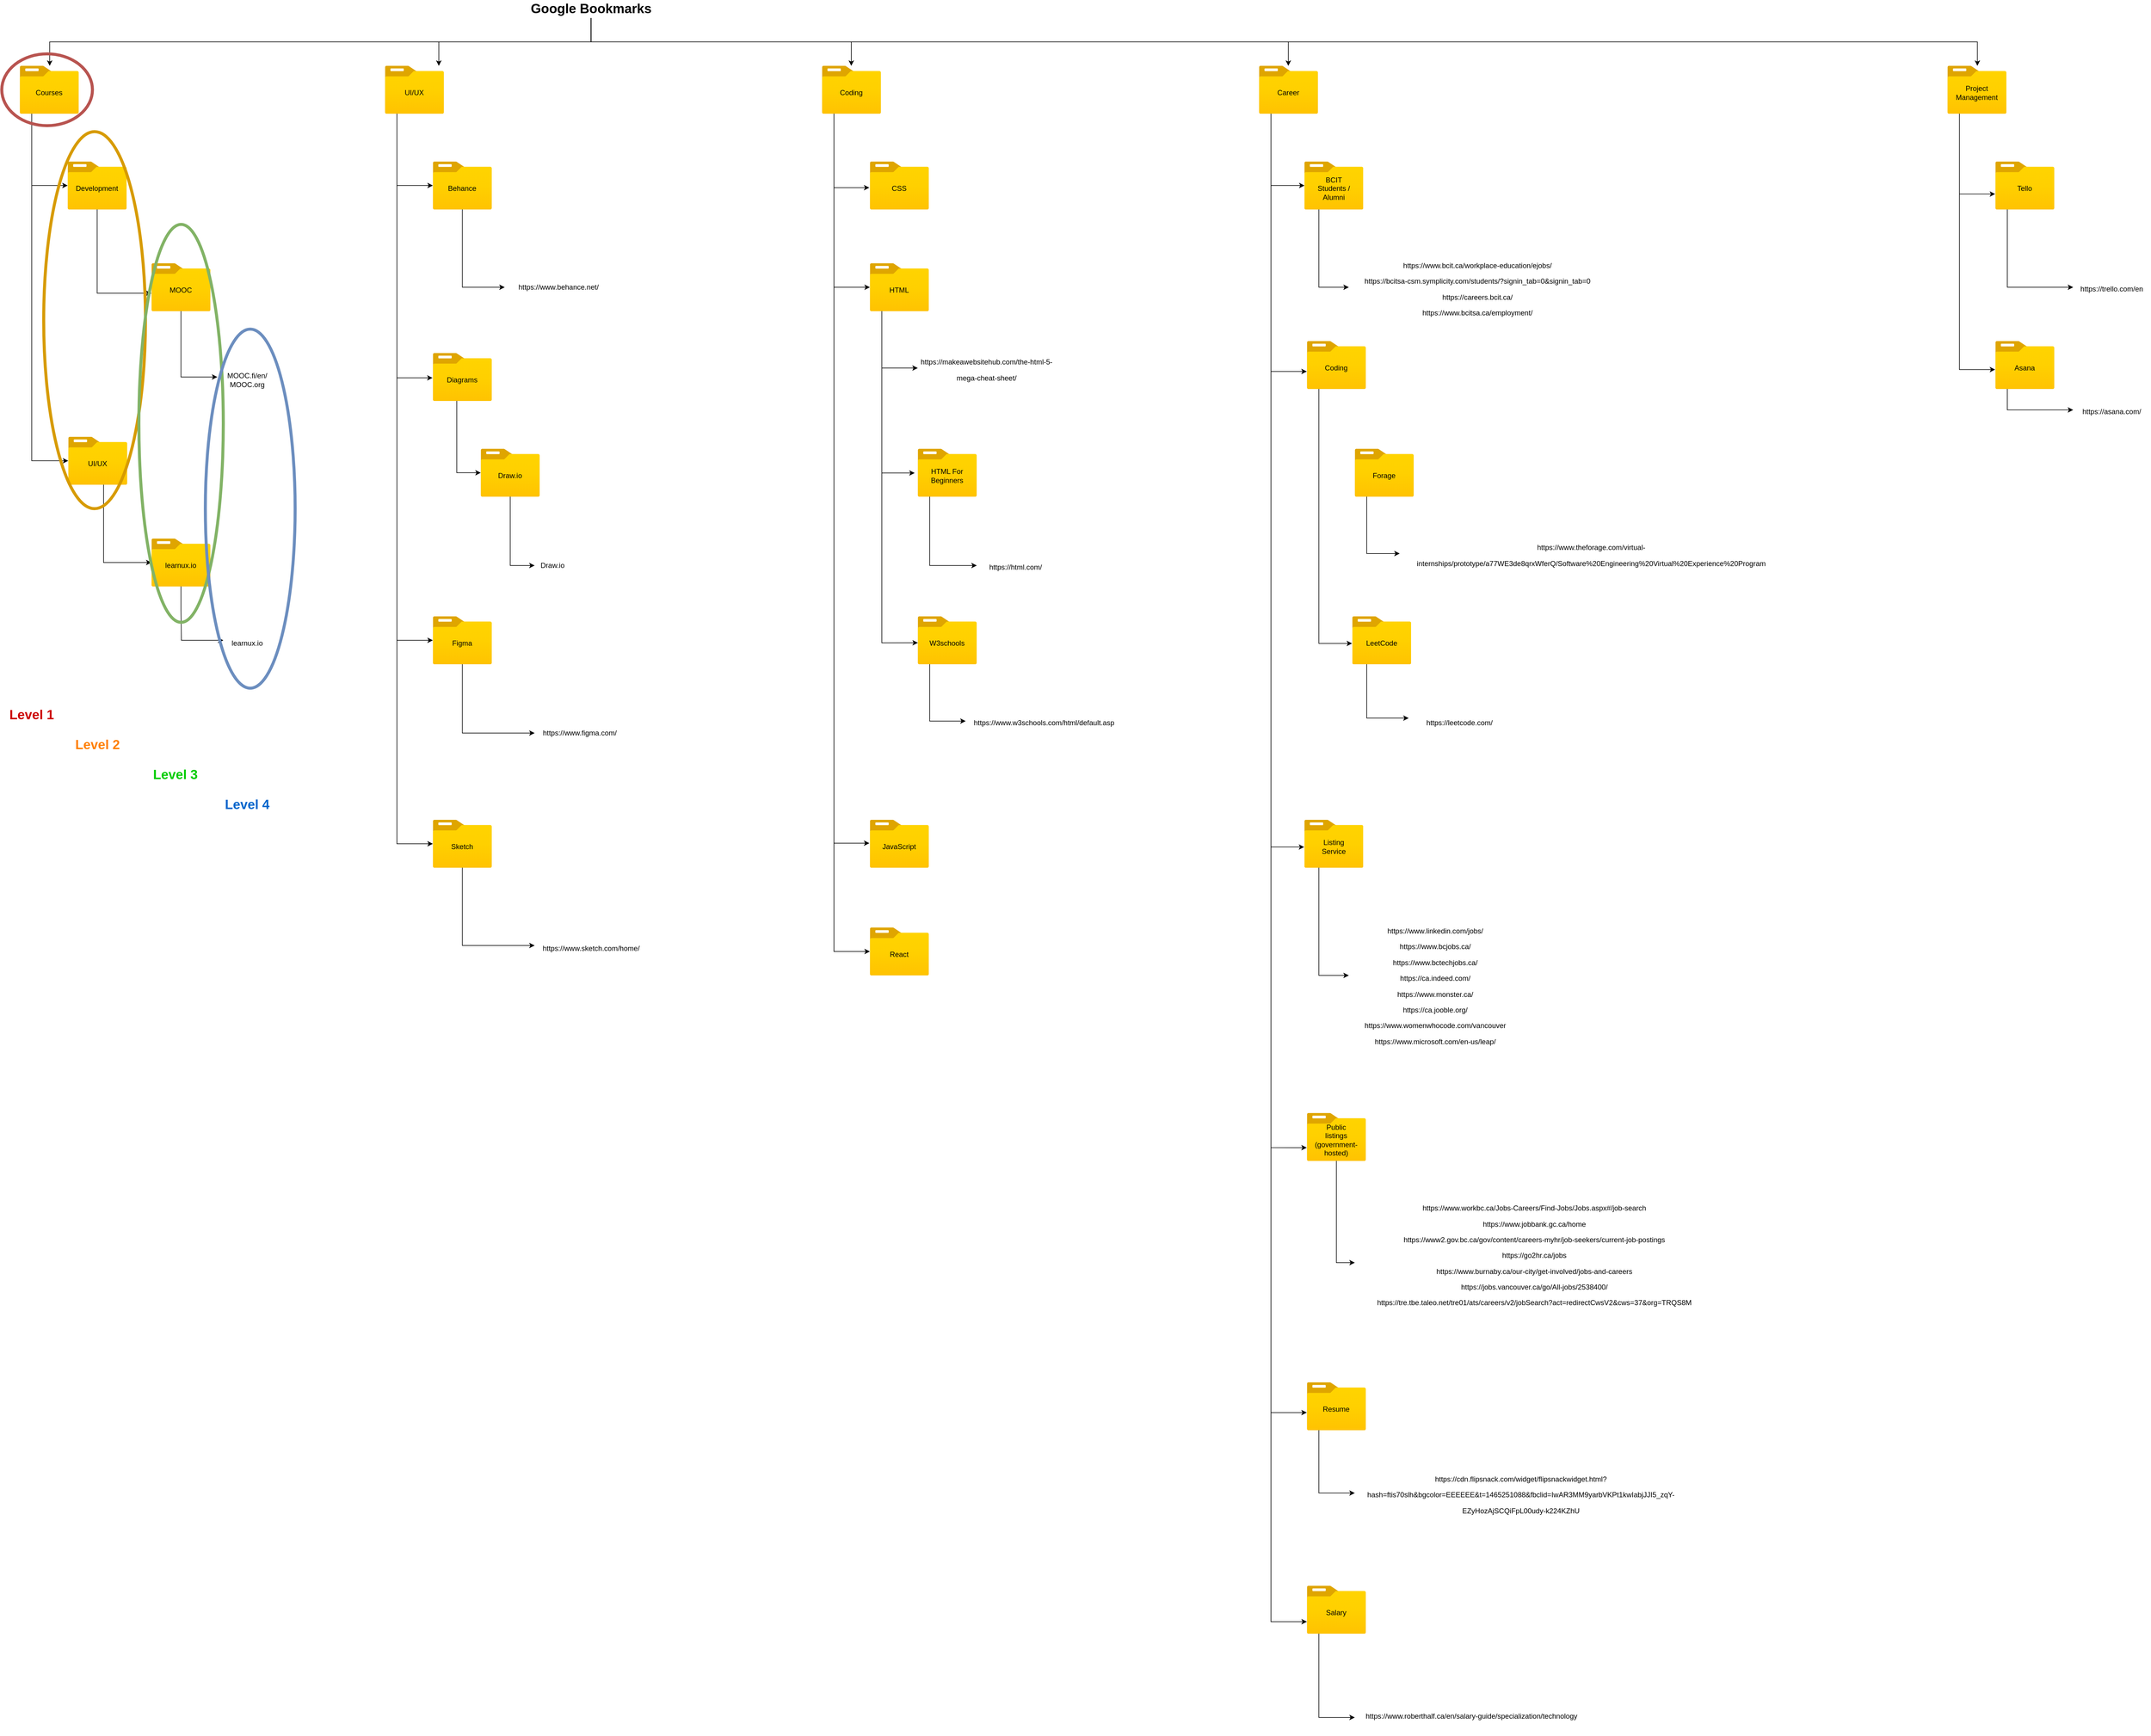 <mxfile version="20.2.4" type="device"><diagram id="aSjfVvWqdntCW8uBdklG" name="Page-1"><mxGraphModel dx="2646" dy="858" grid="1" gridSize="10" guides="1" tooltips="1" connect="1" arrows="1" fold="1" page="1" pageScale="1" pageWidth="850" pageHeight="1100" math="0" shadow="0"><root><mxCell id="0"/><mxCell id="1" parent="0"/><mxCell id="htRWBKHceNh7cF9usFVZ-42" style="edgeStyle=orthogonalEdgeStyle;rounded=0;orthogonalLoop=1;jettySize=auto;html=1;fontSize=22;" parent="1" source="htRWBKHceNh7cF9usFVZ-2" target="htRWBKHceNh7cF9usFVZ-4" edge="1"><mxGeometry relative="1" as="geometry"><Array as="points"><mxPoint x="774" y="120"/><mxPoint x="-130" y="120"/></Array></mxGeometry></mxCell><mxCell id="htRWBKHceNh7cF9usFVZ-43" style="edgeStyle=orthogonalEdgeStyle;rounded=0;orthogonalLoop=1;jettySize=auto;html=1;fontSize=22;" parent="1" source="htRWBKHceNh7cF9usFVZ-2" target="htRWBKHceNh7cF9usFVZ-7" edge="1"><mxGeometry relative="1" as="geometry"><Array as="points"><mxPoint x="774" y="120"/><mxPoint x="520" y="120"/></Array></mxGeometry></mxCell><mxCell id="htRWBKHceNh7cF9usFVZ-44" style="edgeStyle=orthogonalEdgeStyle;rounded=0;orthogonalLoop=1;jettySize=auto;html=1;fontSize=22;" parent="1" source="htRWBKHceNh7cF9usFVZ-2" target="htRWBKHceNh7cF9usFVZ-13" edge="1"><mxGeometry relative="1" as="geometry"><Array as="points"><mxPoint x="774" y="120"/><mxPoint x="1209" y="120"/></Array></mxGeometry></mxCell><mxCell id="htRWBKHceNh7cF9usFVZ-46" style="edgeStyle=orthogonalEdgeStyle;rounded=0;orthogonalLoop=1;jettySize=auto;html=1;fontSize=22;" parent="1" source="htRWBKHceNh7cF9usFVZ-2" target="htRWBKHceNh7cF9usFVZ-19" edge="1"><mxGeometry relative="1" as="geometry"><Array as="points"><mxPoint x="774" y="120"/><mxPoint x="3090" y="120"/></Array></mxGeometry></mxCell><mxCell id="tvE4ybgfIgv234pgFRXG-19" style="edgeStyle=orthogonalEdgeStyle;rounded=0;orthogonalLoop=1;jettySize=auto;html=1;" parent="1" source="htRWBKHceNh7cF9usFVZ-2" target="htRWBKHceNh7cF9usFVZ-16" edge="1"><mxGeometry relative="1" as="geometry"><Array as="points"><mxPoint x="774" y="120"/><mxPoint x="1939" y="120"/></Array></mxGeometry></mxCell><mxCell id="htRWBKHceNh7cF9usFVZ-2" value="&lt;b&gt;&lt;font style=&quot;font-size: 22px;&quot;&gt;Google Bookmarks&lt;/font&gt;&lt;/b&gt;" style="text;html=1;strokeColor=none;fillColor=none;align=center;verticalAlign=middle;whiteSpace=wrap;rounded=0;" parent="1" vertex="1"><mxGeometry x="628.57" y="50" width="291.43" height="30" as="geometry"/></mxCell><mxCell id="htRWBKHceNh7cF9usFVZ-10" value="" style="group" parent="1" vertex="1" connectable="0"><mxGeometry x="-180" y="160" width="98.57" height="80" as="geometry"/></mxCell><mxCell id="htRWBKHceNh7cF9usFVZ-4" value="" style="aspect=fixed;html=1;points=[];align=center;image;fontSize=12;image=img/lib/azure2/general/Folder_Blank.svg;" parent="htRWBKHceNh7cF9usFVZ-10" vertex="1"><mxGeometry width="98.57" height="80" as="geometry"/></mxCell><mxCell id="htRWBKHceNh7cF9usFVZ-8" value="Courses" style="text;html=1;strokeColor=none;fillColor=none;align=center;verticalAlign=middle;whiteSpace=wrap;rounded=0;" parent="htRWBKHceNh7cF9usFVZ-10" vertex="1"><mxGeometry x="19.29" y="30" width="60" height="30" as="geometry"/></mxCell><mxCell id="htRWBKHceNh7cF9usFVZ-11" value="" style="group" parent="1" vertex="1" connectable="0"><mxGeometry x="430" y="160" width="98.57" height="80" as="geometry"/></mxCell><mxCell id="htRWBKHceNh7cF9usFVZ-7" value="" style="aspect=fixed;html=1;points=[];align=center;image;fontSize=12;image=img/lib/azure2/general/Folder_Blank.svg;" parent="htRWBKHceNh7cF9usFVZ-11" vertex="1"><mxGeometry width="98.57" height="80" as="geometry"/></mxCell><mxCell id="htRWBKHceNh7cF9usFVZ-9" value="UI/UX" style="text;html=1;strokeColor=none;fillColor=none;align=center;verticalAlign=middle;whiteSpace=wrap;rounded=0;" parent="htRWBKHceNh7cF9usFVZ-11" vertex="1"><mxGeometry x="19.29" y="30" width="60" height="30" as="geometry"/></mxCell><mxCell id="htRWBKHceNh7cF9usFVZ-12" value="" style="group" parent="1" vertex="1" connectable="0"><mxGeometry x="1160" y="160" width="98.57" height="80" as="geometry"/></mxCell><mxCell id="htRWBKHceNh7cF9usFVZ-13" value="" style="aspect=fixed;html=1;points=[];align=center;image;fontSize=12;image=img/lib/azure2/general/Folder_Blank.svg;" parent="htRWBKHceNh7cF9usFVZ-12" vertex="1"><mxGeometry width="98.57" height="80" as="geometry"/></mxCell><mxCell id="htRWBKHceNh7cF9usFVZ-14" value="Coding" style="text;html=1;strokeColor=none;fillColor=none;align=center;verticalAlign=middle;whiteSpace=wrap;rounded=0;" parent="htRWBKHceNh7cF9usFVZ-12" vertex="1"><mxGeometry x="19.29" y="30" width="60" height="30" as="geometry"/></mxCell><mxCell id="htRWBKHceNh7cF9usFVZ-15" value="" style="group" parent="1" vertex="1" connectable="0"><mxGeometry x="1890" y="160" width="98.57" height="80" as="geometry"/></mxCell><mxCell id="htRWBKHceNh7cF9usFVZ-16" value="" style="aspect=fixed;html=1;points=[];align=center;image;fontSize=12;image=img/lib/azure2/general/Folder_Blank.svg;" parent="htRWBKHceNh7cF9usFVZ-15" vertex="1"><mxGeometry width="98.57" height="80" as="geometry"/></mxCell><mxCell id="htRWBKHceNh7cF9usFVZ-17" value="Career" style="text;html=1;strokeColor=none;fillColor=none;align=center;verticalAlign=middle;whiteSpace=wrap;rounded=0;" parent="htRWBKHceNh7cF9usFVZ-15" vertex="1"><mxGeometry x="19.29" y="30" width="60" height="30" as="geometry"/></mxCell><mxCell id="htRWBKHceNh7cF9usFVZ-18" value="" style="group" parent="1" vertex="1" connectable="0"><mxGeometry x="3040" y="160" width="98.57" height="80" as="geometry"/></mxCell><mxCell id="htRWBKHceNh7cF9usFVZ-19" value="" style="aspect=fixed;html=1;points=[];align=center;image;fontSize=12;image=img/lib/azure2/general/Folder_Blank.svg;" parent="htRWBKHceNh7cF9usFVZ-18" vertex="1"><mxGeometry width="98.57" height="80" as="geometry"/></mxCell><mxCell id="htRWBKHceNh7cF9usFVZ-20" value="Project Management" style="text;html=1;strokeColor=none;fillColor=none;align=center;verticalAlign=middle;whiteSpace=wrap;rounded=0;" parent="htRWBKHceNh7cF9usFVZ-18" vertex="1"><mxGeometry x="19.29" y="30" width="60" height="30" as="geometry"/></mxCell><mxCell id="htRWBKHceNh7cF9usFVZ-24" value="" style="group" parent="1" vertex="1" connectable="0"><mxGeometry x="-100" y="320" width="98.57" height="80" as="geometry"/></mxCell><mxCell id="htRWBKHceNh7cF9usFVZ-25" value="" style="aspect=fixed;html=1;points=[];align=center;image;fontSize=12;image=img/lib/azure2/general/Folder_Blank.svg;" parent="htRWBKHceNh7cF9usFVZ-24" vertex="1"><mxGeometry width="98.57" height="80" as="geometry"/></mxCell><mxCell id="htRWBKHceNh7cF9usFVZ-26" value="Development" style="text;html=1;strokeColor=none;fillColor=none;align=center;verticalAlign=middle;whiteSpace=wrap;rounded=0;" parent="htRWBKHceNh7cF9usFVZ-24" vertex="1"><mxGeometry x="19.29" y="30" width="60" height="30" as="geometry"/></mxCell><mxCell id="htRWBKHceNh7cF9usFVZ-27" value="" style="group" parent="1" vertex="1" connectable="0"><mxGeometry x="-99" y="780" width="98.57" height="80" as="geometry"/></mxCell><mxCell id="htRWBKHceNh7cF9usFVZ-28" value="" style="aspect=fixed;html=1;points=[];align=center;image;fontSize=12;image=img/lib/azure2/general/Folder_Blank.svg;" parent="htRWBKHceNh7cF9usFVZ-27" vertex="1"><mxGeometry width="98.57" height="80" as="geometry"/></mxCell><mxCell id="htRWBKHceNh7cF9usFVZ-29" value="UI/UX" style="text;html=1;strokeColor=none;fillColor=none;align=center;verticalAlign=middle;whiteSpace=wrap;rounded=0;" parent="htRWBKHceNh7cF9usFVZ-27" vertex="1"><mxGeometry x="19.29" y="30" width="60" height="30" as="geometry"/></mxCell><mxCell id="htRWBKHceNh7cF9usFVZ-30" style="edgeStyle=orthogonalEdgeStyle;rounded=0;orthogonalLoop=1;jettySize=auto;html=1;" parent="1" source="htRWBKHceNh7cF9usFVZ-4" target="htRWBKHceNh7cF9usFVZ-25" edge="1"><mxGeometry relative="1" as="geometry"><Array as="points"><mxPoint x="-160" y="360"/></Array></mxGeometry></mxCell><mxCell id="htRWBKHceNh7cF9usFVZ-31" style="edgeStyle=orthogonalEdgeStyle;rounded=0;orthogonalLoop=1;jettySize=auto;html=1;" parent="1" source="htRWBKHceNh7cF9usFVZ-4" target="htRWBKHceNh7cF9usFVZ-28" edge="1"><mxGeometry relative="1" as="geometry"><Array as="points"><mxPoint x="-160" y="290"/><mxPoint x="-160" y="290"/></Array></mxGeometry></mxCell><mxCell id="htRWBKHceNh7cF9usFVZ-33" value="MOOC.fi/en/&lt;br&gt;MOOC.org" style="text;html=1;strokeColor=none;fillColor=none;align=center;verticalAlign=middle;whiteSpace=wrap;rounded=0;" parent="1" vertex="1"><mxGeometry x="170.0" y="670" width="60" height="30" as="geometry"/></mxCell><mxCell id="htRWBKHceNh7cF9usFVZ-34" style="edgeStyle=orthogonalEdgeStyle;rounded=0;orthogonalLoop=1;jettySize=auto;html=1;" parent="1" source="htRWBKHceNh7cF9usFVZ-28" target="htRWBKHceNh7cF9usFVZ-70" edge="1"><mxGeometry relative="1" as="geometry"><mxPoint x="-110.715" y="920" as="targetPoint"/><Array as="points"><mxPoint x="-40" y="990"/></Array></mxGeometry></mxCell><mxCell id="htRWBKHceNh7cF9usFVZ-35" value="learnux.io" style="text;html=1;strokeColor=none;fillColor=none;align=center;verticalAlign=middle;whiteSpace=wrap;rounded=0;" parent="1" vertex="1"><mxGeometry x="170.0" y="1110" width="60" height="30" as="geometry"/></mxCell><mxCell id="htRWBKHceNh7cF9usFVZ-36" value="" style="group" parent="1" vertex="1" connectable="0"><mxGeometry x="40" y="490" width="98.57" height="80" as="geometry"/></mxCell><mxCell id="htRWBKHceNh7cF9usFVZ-37" value="" style="aspect=fixed;html=1;points=[];align=center;image;fontSize=12;image=img/lib/azure2/general/Folder_Blank.svg;" parent="htRWBKHceNh7cF9usFVZ-36" vertex="1"><mxGeometry width="98.57" height="80" as="geometry"/></mxCell><mxCell id="htRWBKHceNh7cF9usFVZ-38" value="MOOC" style="text;html=1;strokeColor=none;fillColor=none;align=center;verticalAlign=middle;whiteSpace=wrap;rounded=0;" parent="htRWBKHceNh7cF9usFVZ-36" vertex="1"><mxGeometry x="19.29" y="30" width="60" height="30" as="geometry"/></mxCell><mxCell id="htRWBKHceNh7cF9usFVZ-40" style="edgeStyle=orthogonalEdgeStyle;rounded=0;orthogonalLoop=1;jettySize=auto;html=1;" parent="1" source="htRWBKHceNh7cF9usFVZ-37" edge="1"><mxGeometry relative="1" as="geometry"><mxPoint x="150" y="680" as="targetPoint"/><Array as="points"><mxPoint x="89" y="680"/></Array></mxGeometry></mxCell><mxCell id="htRWBKHceNh7cF9usFVZ-48" value="" style="group" parent="1" vertex="1" connectable="0"><mxGeometry x="510.0" y="640" width="98.57" height="80" as="geometry"/></mxCell><mxCell id="htRWBKHceNh7cF9usFVZ-49" value="" style="aspect=fixed;html=1;points=[];align=center;image;fontSize=12;image=img/lib/azure2/general/Folder_Blank.svg;" parent="htRWBKHceNh7cF9usFVZ-48" vertex="1"><mxGeometry width="98.57" height="80" as="geometry"/></mxCell><mxCell id="htRWBKHceNh7cF9usFVZ-50" value="Diagrams" style="text;html=1;strokeColor=none;fillColor=none;align=center;verticalAlign=middle;whiteSpace=wrap;rounded=0;" parent="htRWBKHceNh7cF9usFVZ-48" vertex="1"><mxGeometry x="19.29" y="30" width="60" height="30" as="geometry"/></mxCell><mxCell id="htRWBKHceNh7cF9usFVZ-51" style="edgeStyle=orthogonalEdgeStyle;rounded=0;orthogonalLoop=1;jettySize=auto;html=1;fontSize=22;" parent="1" source="htRWBKHceNh7cF9usFVZ-49" edge="1"><mxGeometry relative="1" as="geometry"><mxPoint x="590" y="840" as="targetPoint"/><Array as="points"><mxPoint x="550" y="840"/><mxPoint x="587" y="840"/></Array></mxGeometry></mxCell><mxCell id="htRWBKHceNh7cF9usFVZ-53" value="" style="group" parent="1" vertex="1" connectable="0"><mxGeometry x="590" y="800" width="98.57" height="80" as="geometry"/></mxCell><mxCell id="htRWBKHceNh7cF9usFVZ-54" value="" style="aspect=fixed;html=1;points=[];align=center;image;fontSize=12;image=img/lib/azure2/general/Folder_Blank.svg;" parent="htRWBKHceNh7cF9usFVZ-53" vertex="1"><mxGeometry width="98.57" height="80" as="geometry"/></mxCell><mxCell id="htRWBKHceNh7cF9usFVZ-55" value="Draw.io" style="text;html=1;strokeColor=none;fillColor=none;align=center;verticalAlign=middle;whiteSpace=wrap;rounded=0;" parent="htRWBKHceNh7cF9usFVZ-53" vertex="1"><mxGeometry x="19.29" y="30" width="60" height="30" as="geometry"/></mxCell><mxCell id="htRWBKHceNh7cF9usFVZ-56" value="" style="group" parent="1" vertex="1" connectable="0"><mxGeometry x="510" y="1080" width="98.57" height="80" as="geometry"/></mxCell><mxCell id="htRWBKHceNh7cF9usFVZ-57" value="" style="aspect=fixed;html=1;points=[];align=center;image;fontSize=12;image=img/lib/azure2/general/Folder_Blank.svg;" parent="htRWBKHceNh7cF9usFVZ-56" vertex="1"><mxGeometry width="98.57" height="80" as="geometry"/></mxCell><mxCell id="htRWBKHceNh7cF9usFVZ-58" value="Figma" style="text;html=1;strokeColor=none;fillColor=none;align=center;verticalAlign=middle;whiteSpace=wrap;rounded=0;" parent="htRWBKHceNh7cF9usFVZ-56" vertex="1"><mxGeometry x="19.29" y="30" width="60" height="30" as="geometry"/></mxCell><mxCell id="htRWBKHceNh7cF9usFVZ-59" value="" style="group" parent="1" vertex="1" connectable="0"><mxGeometry x="510" y="1420" width="98.57" height="80" as="geometry"/></mxCell><mxCell id="htRWBKHceNh7cF9usFVZ-60" value="" style="aspect=fixed;html=1;points=[];align=center;image;fontSize=12;image=img/lib/azure2/general/Folder_Blank.svg;" parent="htRWBKHceNh7cF9usFVZ-59" vertex="1"><mxGeometry width="98.57" height="80" as="geometry"/></mxCell><mxCell id="htRWBKHceNh7cF9usFVZ-61" value="Sketch" style="text;html=1;strokeColor=none;fillColor=none;align=center;verticalAlign=middle;whiteSpace=wrap;rounded=0;" parent="htRWBKHceNh7cF9usFVZ-59" vertex="1"><mxGeometry x="19.29" y="30" width="60" height="30" as="geometry"/></mxCell><mxCell id="htRWBKHceNh7cF9usFVZ-64" value="Draw.io" style="text;html=1;strokeColor=none;fillColor=none;align=center;verticalAlign=middle;whiteSpace=wrap;rounded=0;" parent="1" vertex="1"><mxGeometry x="680" y="980" width="60" height="30" as="geometry"/></mxCell><mxCell id="htRWBKHceNh7cF9usFVZ-65" value="https://www.figma.com/" style="text;html=1;strokeColor=none;fillColor=none;align=center;verticalAlign=middle;whiteSpace=wrap;rounded=0;" parent="1" vertex="1"><mxGeometry x="680" y="1260" width="150.71" height="30" as="geometry"/></mxCell><mxCell id="htRWBKHceNh7cF9usFVZ-66" value="https://www.sketch.com/home/" style="text;html=1;strokeColor=none;fillColor=none;align=center;verticalAlign=middle;whiteSpace=wrap;rounded=0;" parent="1" vertex="1"><mxGeometry x="688.93" y="1620" width="170.72" height="30" as="geometry"/></mxCell><mxCell id="htRWBKHceNh7cF9usFVZ-67" style="edgeStyle=orthogonalEdgeStyle;rounded=0;orthogonalLoop=1;jettySize=auto;html=1;fontSize=22;" parent="1" source="htRWBKHceNh7cF9usFVZ-54" target="htRWBKHceNh7cF9usFVZ-64" edge="1"><mxGeometry relative="1" as="geometry"><mxPoint x="639.285" y="970" as="targetPoint"/><Array as="points"><mxPoint x="639" y="995"/></Array></mxGeometry></mxCell><mxCell id="htRWBKHceNh7cF9usFVZ-68" style="edgeStyle=orthogonalEdgeStyle;rounded=0;orthogonalLoop=1;jettySize=auto;html=1;fontSize=22;" parent="1" source="htRWBKHceNh7cF9usFVZ-57" target="htRWBKHceNh7cF9usFVZ-65" edge="1"><mxGeometry relative="1" as="geometry"><Array as="points"><mxPoint x="559" y="1275"/></Array></mxGeometry></mxCell><mxCell id="htRWBKHceNh7cF9usFVZ-69" style="edgeStyle=orthogonalEdgeStyle;rounded=0;orthogonalLoop=1;jettySize=auto;html=1;fontSize=22;" parent="1" source="htRWBKHceNh7cF9usFVZ-60" edge="1"><mxGeometry relative="1" as="geometry"><mxPoint x="680" y="1630" as="targetPoint"/><Array as="points"><mxPoint x="559" y="1630"/><mxPoint x="680" y="1630"/></Array></mxGeometry></mxCell><mxCell id="htRWBKHceNh7cF9usFVZ-72" style="edgeStyle=orthogonalEdgeStyle;rounded=0;orthogonalLoop=1;jettySize=auto;html=1;fontSize=22;" parent="1" source="htRWBKHceNh7cF9usFVZ-70" edge="1"><mxGeometry relative="1" as="geometry"><mxPoint x="160" y="1120" as="targetPoint"/><Array as="points"><mxPoint x="89" y="1070"/><mxPoint x="90" y="1090"/></Array></mxGeometry></mxCell><mxCell id="htRWBKHceNh7cF9usFVZ-70" value="" style="aspect=fixed;html=1;points=[];align=center;image;fontSize=12;image=img/lib/azure2/general/Folder_Blank.svg;" parent="1" vertex="1"><mxGeometry x="40" y="950" width="98.57" height="80" as="geometry"/></mxCell><mxCell id="htRWBKHceNh7cF9usFVZ-71" value="learnux.io" style="text;html=1;strokeColor=none;fillColor=none;align=center;verticalAlign=middle;whiteSpace=wrap;rounded=0;" parent="1" vertex="1"><mxGeometry x="59.29" y="980" width="60" height="30" as="geometry"/></mxCell><mxCell id="htRWBKHceNh7cF9usFVZ-74" value="" style="group" parent="1" vertex="1" connectable="0"><mxGeometry x="1240" y="490" width="98.57" height="80" as="geometry"/></mxCell><mxCell id="htRWBKHceNh7cF9usFVZ-75" value="" style="aspect=fixed;html=1;points=[];align=center;image;fontSize=12;image=img/lib/azure2/general/Folder_Blank.svg;" parent="htRWBKHceNh7cF9usFVZ-74" vertex="1"><mxGeometry width="98.57" height="80" as="geometry"/></mxCell><mxCell id="htRWBKHceNh7cF9usFVZ-76" value="HTML" style="text;html=1;strokeColor=none;fillColor=none;align=center;verticalAlign=middle;whiteSpace=wrap;rounded=0;" parent="htRWBKHceNh7cF9usFVZ-74" vertex="1"><mxGeometry x="19.29" y="30" width="60" height="30" as="geometry"/></mxCell><mxCell id="htRWBKHceNh7cF9usFVZ-77" value="" style="group" parent="1" vertex="1" connectable="0"><mxGeometry x="1240" y="320" width="98.57" height="80" as="geometry"/></mxCell><mxCell id="htRWBKHceNh7cF9usFVZ-78" value="" style="aspect=fixed;html=1;points=[];align=center;image;fontSize=12;image=img/lib/azure2/general/Folder_Blank.svg;" parent="htRWBKHceNh7cF9usFVZ-77" vertex="1"><mxGeometry width="98.57" height="80" as="geometry"/></mxCell><mxCell id="htRWBKHceNh7cF9usFVZ-79" value="CSS" style="text;html=1;strokeColor=none;fillColor=none;align=center;verticalAlign=middle;whiteSpace=wrap;rounded=0;" parent="htRWBKHceNh7cF9usFVZ-77" vertex="1"><mxGeometry x="19.29" y="30" width="60" height="30" as="geometry"/></mxCell><mxCell id="htRWBKHceNh7cF9usFVZ-80" value="" style="group" parent="1" vertex="1" connectable="0"><mxGeometry x="1240" y="1420" width="98.57" height="80" as="geometry"/></mxCell><mxCell id="htRWBKHceNh7cF9usFVZ-81" value="" style="aspect=fixed;html=1;points=[];align=center;image;fontSize=12;image=img/lib/azure2/general/Folder_Blank.svg;" parent="htRWBKHceNh7cF9usFVZ-80" vertex="1"><mxGeometry width="98.57" height="80" as="geometry"/></mxCell><mxCell id="htRWBKHceNh7cF9usFVZ-82" value="JavaScript" style="text;html=1;strokeColor=none;fillColor=none;align=center;verticalAlign=middle;whiteSpace=wrap;rounded=0;" parent="htRWBKHceNh7cF9usFVZ-80" vertex="1"><mxGeometry x="19.29" y="30" width="60" height="30" as="geometry"/></mxCell><mxCell id="htRWBKHceNh7cF9usFVZ-83" value="" style="group" parent="1" vertex="1" connectable="0"><mxGeometry x="1240" y="1600" width="98.57" height="80" as="geometry"/></mxCell><mxCell id="htRWBKHceNh7cF9usFVZ-84" value="" style="aspect=fixed;html=1;points=[];align=center;image;fontSize=12;image=img/lib/azure2/general/Folder_Blank.svg;" parent="htRWBKHceNh7cF9usFVZ-83" vertex="1"><mxGeometry width="98.57" height="80" as="geometry"/></mxCell><mxCell id="htRWBKHceNh7cF9usFVZ-85" value="React" style="text;html=1;strokeColor=none;fillColor=none;align=center;verticalAlign=middle;whiteSpace=wrap;rounded=0;" parent="htRWBKHceNh7cF9usFVZ-83" vertex="1"><mxGeometry x="19.29" y="30" width="60" height="30" as="geometry"/></mxCell><mxCell id="htRWBKHceNh7cF9usFVZ-90" value="&lt;font style=&quot;font-size: 12px;&quot;&gt;https://makeawebsitehub.com/the-html-5-mega-cheat-sheet/&lt;/font&gt;" style="text;html=1;strokeColor=none;fillColor=none;align=center;verticalAlign=middle;whiteSpace=wrap;rounded=0;fontSize=22;" parent="1" vertex="1"><mxGeometry x="1320" y="640" width="230" height="50" as="geometry"/></mxCell><mxCell id="htRWBKHceNh7cF9usFVZ-91" value="" style="group" parent="1" vertex="1" connectable="0"><mxGeometry x="1320" y="800" width="98.57" height="80" as="geometry"/></mxCell><mxCell id="htRWBKHceNh7cF9usFVZ-92" value="" style="aspect=fixed;html=1;points=[];align=center;image;fontSize=12;image=img/lib/azure2/general/Folder_Blank.svg;" parent="htRWBKHceNh7cF9usFVZ-91" vertex="1"><mxGeometry width="98.57" height="80" as="geometry"/></mxCell><mxCell id="htRWBKHceNh7cF9usFVZ-93" value="HTML For Beginners" style="text;html=1;strokeColor=none;fillColor=none;align=center;verticalAlign=middle;whiteSpace=wrap;rounded=0;" parent="htRWBKHceNh7cF9usFVZ-91" vertex="1"><mxGeometry x="19.29" y="30" width="60" height="30" as="geometry"/></mxCell><mxCell id="htRWBKHceNh7cF9usFVZ-96" style="edgeStyle=orthogonalEdgeStyle;rounded=0;orthogonalLoop=1;jettySize=auto;html=1;fontSize=12;" parent="1" source="htRWBKHceNh7cF9usFVZ-92" target="htRWBKHceNh7cF9usFVZ-97" edge="1"><mxGeometry relative="1" as="geometry"><mxPoint x="2168.71" y="1010" as="targetPoint"/><Array as="points"><mxPoint x="1340" y="995"/></Array></mxGeometry></mxCell><mxCell id="htRWBKHceNh7cF9usFVZ-97" value="&lt;font style=&quot;font-size: 12px;&quot;&gt;https://html.com/&lt;/font&gt;" style="text;html=1;strokeColor=none;fillColor=none;align=center;verticalAlign=middle;whiteSpace=wrap;rounded=0;fontSize=22;" parent="1" vertex="1"><mxGeometry x="1418.57" y="970" width="129" height="50" as="geometry"/></mxCell><mxCell id="htRWBKHceNh7cF9usFVZ-98" value="" style="group" parent="1" vertex="1" connectable="0"><mxGeometry x="1320.0" y="1080" width="98.57" height="80" as="geometry"/></mxCell><mxCell id="htRWBKHceNh7cF9usFVZ-99" value="" style="aspect=fixed;html=1;points=[];align=center;image;fontSize=12;image=img/lib/azure2/general/Folder_Blank.svg;" parent="htRWBKHceNh7cF9usFVZ-98" vertex="1"><mxGeometry width="98.57" height="80" as="geometry"/></mxCell><mxCell id="htRWBKHceNh7cF9usFVZ-100" value="W3schools" style="text;html=1;strokeColor=none;fillColor=none;align=center;verticalAlign=middle;whiteSpace=wrap;rounded=0;" parent="htRWBKHceNh7cF9usFVZ-98" vertex="1"><mxGeometry x="19.29" y="30" width="60" height="30" as="geometry"/></mxCell><mxCell id="htRWBKHceNh7cF9usFVZ-102" style="edgeStyle=orthogonalEdgeStyle;rounded=0;orthogonalLoop=1;jettySize=auto;html=1;fontSize=12;entryX=0;entryY=0.5;entryDx=0;entryDy=0;" parent="1" source="htRWBKHceNh7cF9usFVZ-99" target="htRWBKHceNh7cF9usFVZ-103" edge="1"><mxGeometry relative="1" as="geometry"><mxPoint x="2398.71" y="1010" as="targetPoint"/><Array as="points"><mxPoint x="1340" y="1255"/></Array></mxGeometry></mxCell><mxCell id="htRWBKHceNh7cF9usFVZ-103" value="&lt;font style=&quot;font-size: 12px;&quot;&gt;https://www.w3schools.com/html/default.asp&lt;/font&gt;" style="text;html=1;strokeColor=none;fillColor=none;align=center;verticalAlign=middle;whiteSpace=wrap;rounded=0;fontSize=22;" parent="1" vertex="1"><mxGeometry x="1400" y="1230" width="262.07" height="50" as="geometry"/></mxCell><mxCell id="htRWBKHceNh7cF9usFVZ-106" value="" style="group" parent="1" vertex="1" connectable="0"><mxGeometry x="510" y="320" width="98.57" height="80" as="geometry"/></mxCell><mxCell id="htRWBKHceNh7cF9usFVZ-107" value="" style="aspect=fixed;html=1;points=[];align=center;image;fontSize=12;image=img/lib/azure2/general/Folder_Blank.svg;" parent="htRWBKHceNh7cF9usFVZ-106" vertex="1"><mxGeometry width="98.57" height="80" as="geometry"/></mxCell><mxCell id="htRWBKHceNh7cF9usFVZ-108" value="Behance" style="text;html=1;strokeColor=none;fillColor=none;align=center;verticalAlign=middle;whiteSpace=wrap;rounded=0;" parent="htRWBKHceNh7cF9usFVZ-106" vertex="1"><mxGeometry x="19.29" y="30" width="60" height="30" as="geometry"/></mxCell><mxCell id="htRWBKHceNh7cF9usFVZ-109" value="https://www.behance.net/" style="text;html=1;strokeColor=none;fillColor=none;align=center;verticalAlign=middle;whiteSpace=wrap;rounded=0;" parent="1" vertex="1"><mxGeometry x="650" y="515" width="140" height="30" as="geometry"/></mxCell><mxCell id="htRWBKHceNh7cF9usFVZ-110" style="edgeStyle=orthogonalEdgeStyle;rounded=0;orthogonalLoop=1;jettySize=auto;html=1;fontSize=22;" parent="1" source="htRWBKHceNh7cF9usFVZ-107" edge="1"><mxGeometry relative="1" as="geometry"><mxPoint x="630" y="530" as="targetPoint"/><Array as="points"><mxPoint x="559" y="530"/><mxPoint x="630" y="530"/></Array></mxGeometry></mxCell><mxCell id="htRWBKHceNh7cF9usFVZ-112" value="" style="group" parent="1" vertex="1" connectable="0"><mxGeometry x="3120" y="320" width="98.57" height="80" as="geometry"/></mxCell><mxCell id="htRWBKHceNh7cF9usFVZ-113" value="" style="aspect=fixed;html=1;points=[];align=center;image;fontSize=12;image=img/lib/azure2/general/Folder_Blank.svg;" parent="htRWBKHceNh7cF9usFVZ-112" vertex="1"><mxGeometry width="98.57" height="80" as="geometry"/></mxCell><mxCell id="htRWBKHceNh7cF9usFVZ-114" value="Tello" style="text;html=1;strokeColor=none;fillColor=none;align=center;verticalAlign=middle;whiteSpace=wrap;rounded=0;" parent="htRWBKHceNh7cF9usFVZ-112" vertex="1"><mxGeometry x="19.29" y="30" width="60" height="30" as="geometry"/></mxCell><mxCell id="htRWBKHceNh7cF9usFVZ-115" value="" style="group" parent="1" vertex="1" connectable="0"><mxGeometry x="3120" y="620" width="98.57" height="80" as="geometry"/></mxCell><mxCell id="htRWBKHceNh7cF9usFVZ-116" value="" style="aspect=fixed;html=1;points=[];align=center;image;fontSize=12;image=img/lib/azure2/general/Folder_Blank.svg;" parent="htRWBKHceNh7cF9usFVZ-115" vertex="1"><mxGeometry width="98.57" height="80" as="geometry"/></mxCell><mxCell id="htRWBKHceNh7cF9usFVZ-117" value="Asana" style="text;html=1;strokeColor=none;fillColor=none;align=center;verticalAlign=middle;whiteSpace=wrap;rounded=0;" parent="htRWBKHceNh7cF9usFVZ-115" vertex="1"><mxGeometry x="19.29" y="30" width="60" height="30" as="geometry"/></mxCell><mxCell id="htRWBKHceNh7cF9usFVZ-120" value="&lt;font style=&quot;font-size: 12px;&quot;&gt;https://trello.com/en&lt;/font&gt;" style="text;html=1;strokeColor=none;fillColor=none;align=center;verticalAlign=middle;whiteSpace=wrap;rounded=0;fontSize=22;" parent="1" vertex="1"><mxGeometry x="3250" y="505" width="129" height="50" as="geometry"/></mxCell><mxCell id="htRWBKHceNh7cF9usFVZ-121" value="&lt;font style=&quot;font-size: 12px;&quot;&gt;https://asana.com/&lt;/font&gt;" style="text;html=1;strokeColor=none;fillColor=none;align=center;verticalAlign=middle;whiteSpace=wrap;rounded=0;fontSize=22;" parent="1" vertex="1"><mxGeometry x="3250" y="710" width="129" height="50" as="geometry"/></mxCell><mxCell id="htRWBKHceNh7cF9usFVZ-122" style="edgeStyle=orthogonalEdgeStyle;rounded=0;orthogonalLoop=1;jettySize=auto;html=1;fontSize=12;" parent="1" source="htRWBKHceNh7cF9usFVZ-113" target="htRWBKHceNh7cF9usFVZ-120" edge="1"><mxGeometry relative="1" as="geometry"><Array as="points"><mxPoint x="3140" y="530"/></Array></mxGeometry></mxCell><mxCell id="htRWBKHceNh7cF9usFVZ-123" style="edgeStyle=orthogonalEdgeStyle;rounded=0;orthogonalLoop=1;jettySize=auto;html=1;fontSize=12;" parent="1" source="htRWBKHceNh7cF9usFVZ-116" target="htRWBKHceNh7cF9usFVZ-121" edge="1"><mxGeometry relative="1" as="geometry"><Array as="points"><mxPoint x="3140" y="735"/></Array></mxGeometry></mxCell><mxCell id="htRWBKHceNh7cF9usFVZ-124" value="" style="group" parent="1" vertex="1" connectable="0"><mxGeometry x="1965.72" y="1420" width="98.57" height="80" as="geometry"/></mxCell><mxCell id="htRWBKHceNh7cF9usFVZ-125" value="" style="aspect=fixed;html=1;points=[];align=center;image;fontSize=12;image=img/lib/azure2/general/Folder_Blank.svg;" parent="htRWBKHceNh7cF9usFVZ-124" vertex="1"><mxGeometry width="98.57" height="80" as="geometry"/></mxCell><mxCell id="htRWBKHceNh7cF9usFVZ-126" value="Listing Service" style="text;html=1;strokeColor=none;fillColor=none;align=center;verticalAlign=middle;whiteSpace=wrap;rounded=0;" parent="htRWBKHceNh7cF9usFVZ-124" vertex="1"><mxGeometry x="19.29" y="30" width="60" height="30" as="geometry"/></mxCell><mxCell id="htRWBKHceNh7cF9usFVZ-147" value="&lt;font style=&quot;font-size: 12px;&quot;&gt;&lt;span style=&quot;font-size: 12px;&quot;&gt;https://www.linkedin.com/jobs/&lt;/span&gt;&lt;br&gt;&lt;span style=&quot;font-size: 12px;&quot;&gt;https://www.bcjobs.ca/&lt;br&gt;https://www.bctechjobs.ca/&lt;/span&gt;&lt;br&gt;&lt;span style=&quot;font-size: 12px;&quot;&gt;https://ca.indeed.com/&lt;br&gt;https://www.monster.ca/&lt;/span&gt;&lt;br&gt;&lt;span style=&quot;font-size: 12px;&quot;&gt;https://ca.jooble.org/&lt;/span&gt;&lt;br&gt;&lt;span style=&quot;font-size: 12px;&quot;&gt;https://www.womenwhocode.com/vancouver&lt;br&gt;&lt;/span&gt;https://www.microsoft.com/en-us/leap/&lt;br&gt;&lt;/font&gt;" style="text;html=1;strokeColor=none;fillColor=none;align=center;verticalAlign=middle;whiteSpace=wrap;rounded=0;fontSize=22;" parent="1" vertex="1"><mxGeometry x="2050" y="1590" width="269" height="210" as="geometry"/></mxCell><mxCell id="htRWBKHceNh7cF9usFVZ-148" style="edgeStyle=orthogonalEdgeStyle;rounded=0;orthogonalLoop=1;jettySize=auto;html=1;fontSize=12;" parent="1" source="htRWBKHceNh7cF9usFVZ-125" edge="1"><mxGeometry relative="1" as="geometry"><mxPoint x="2040" y="1680" as="targetPoint"/><Array as="points"><mxPoint x="1990" y="1680"/></Array></mxGeometry></mxCell><mxCell id="htRWBKHceNh7cF9usFVZ-149" style="edgeStyle=orthogonalEdgeStyle;rounded=0;orthogonalLoop=1;jettySize=auto;html=1;fontSize=12;" parent="1" source="htRWBKHceNh7cF9usFVZ-7" target="htRWBKHceNh7cF9usFVZ-107" edge="1"><mxGeometry relative="1" as="geometry"><Array as="points"><mxPoint x="450" y="360"/></Array></mxGeometry></mxCell><mxCell id="htRWBKHceNh7cF9usFVZ-150" value="" style="group" parent="1" vertex="1" connectable="0"><mxGeometry x="1970" y="1910" width="98.57" height="80" as="geometry"/></mxCell><mxCell id="htRWBKHceNh7cF9usFVZ-151" value="" style="aspect=fixed;html=1;points=[];align=center;image;fontSize=12;image=img/lib/azure2/general/Folder_Blank.svg;" parent="htRWBKHceNh7cF9usFVZ-150" vertex="1"><mxGeometry width="98.57" height="80" as="geometry"/></mxCell><mxCell id="htRWBKHceNh7cF9usFVZ-152" value="Public listings (government-hosted)" style="text;html=1;strokeColor=none;fillColor=none;align=center;verticalAlign=middle;whiteSpace=wrap;rounded=0;" parent="htRWBKHceNh7cF9usFVZ-150" vertex="1"><mxGeometry x="19.29" y="30" width="60" height="30" as="geometry"/></mxCell><mxCell id="htRWBKHceNh7cF9usFVZ-154" value="" style="group" parent="1" vertex="1" connectable="0"><mxGeometry x="1965.72" y="320" width="98.57" height="80" as="geometry"/></mxCell><mxCell id="htRWBKHceNh7cF9usFVZ-155" value="" style="aspect=fixed;html=1;points=[];align=center;image;fontSize=12;image=img/lib/azure2/general/Folder_Blank.svg;" parent="htRWBKHceNh7cF9usFVZ-154" vertex="1"><mxGeometry width="98.57" height="80" as="geometry"/></mxCell><mxCell id="htRWBKHceNh7cF9usFVZ-156" value="BCIT Students / Alumni" style="text;html=1;strokeColor=none;fillColor=none;align=center;verticalAlign=middle;whiteSpace=wrap;rounded=0;" parent="htRWBKHceNh7cF9usFVZ-154" vertex="1"><mxGeometry x="19.29" y="30" width="60" height="30" as="geometry"/></mxCell><mxCell id="htRWBKHceNh7cF9usFVZ-157" value="&lt;font style=&quot;font-size: 12px;&quot;&gt;&lt;span style=&quot;font-size: 12px;&quot;&gt;https://www.workbc.ca/Jobs-Careers/Find-Jobs/Jobs.aspx#/job-search&lt;br&gt;&lt;/span&gt;https://www.jobbank.gc.ca/home&lt;br&gt;https://www2.gov.bc.ca/gov/content/careers-myhr/job-seekers/current-job-postings&lt;br&gt;https://go2hr.ca/jobs&lt;br&gt;https://www.burnaby.ca/our-city/get-involved/jobs-and-careers&lt;br&gt;https://jobs.vancouver.ca/go/All-jobs/2538400/&lt;br&gt;https://tre.tbe.taleo.net/tre01/ats/careers/v2/jobSearch?act=redirectCwsV2&amp;amp;cws=37&amp;amp;org=TRQS8M&lt;br&gt;&lt;/font&gt;" style="text;html=1;strokeColor=none;fillColor=none;align=center;verticalAlign=middle;whiteSpace=wrap;rounded=0;fontSize=22;" parent="1" vertex="1"><mxGeometry x="2050" y="2060" width="600" height="170" as="geometry"/></mxCell><mxCell id="htRWBKHceNh7cF9usFVZ-161" value="&lt;font style=&quot;font-size: 12px;&quot;&gt;&lt;span style=&quot;font-size: 12px;&quot;&gt;https://www.bcit.ca/workplace-education/ejobs/&lt;br&gt;&lt;/span&gt;https://bcitsa-csm.symplicity.com/students/?signin_tab=0&amp;amp;signin_tab=0&lt;br&gt;https://careers.bcit.ca/&lt;br&gt;https://www.bcitsa.ca/employment/&lt;br&gt;&lt;/font&gt;" style="text;html=1;strokeColor=none;fillColor=none;align=center;verticalAlign=middle;whiteSpace=wrap;rounded=0;fontSize=22;" parent="1" vertex="1"><mxGeometry x="2040" y="470" width="430" height="120" as="geometry"/></mxCell><mxCell id="htRWBKHceNh7cF9usFVZ-162" style="edgeStyle=orthogonalEdgeStyle;rounded=0;orthogonalLoop=1;jettySize=auto;html=1;fontSize=12;" parent="1" source="htRWBKHceNh7cF9usFVZ-151" edge="1"><mxGeometry relative="1" as="geometry"><mxPoint x="2050" y="2160" as="targetPoint"/><Array as="points"><mxPoint x="2019" y="2160"/><mxPoint x="2050" y="2160"/></Array></mxGeometry></mxCell><mxCell id="htRWBKHceNh7cF9usFVZ-163" style="edgeStyle=orthogonalEdgeStyle;rounded=0;orthogonalLoop=1;jettySize=auto;html=1;fontSize=12;" parent="1" source="htRWBKHceNh7cF9usFVZ-155" target="htRWBKHceNh7cF9usFVZ-161" edge="1"><mxGeometry relative="1" as="geometry"><Array as="points"><mxPoint x="1990" y="530"/></Array></mxGeometry></mxCell><mxCell id="htRWBKHceNh7cF9usFVZ-164" value="" style="group" parent="1" vertex="1" connectable="0"><mxGeometry x="1970" y="620" width="98.57" height="80" as="geometry"/></mxCell><mxCell id="htRWBKHceNh7cF9usFVZ-165" value="" style="aspect=fixed;html=1;points=[];align=center;image;fontSize=12;image=img/lib/azure2/general/Folder_Blank.svg;" parent="htRWBKHceNh7cF9usFVZ-164" vertex="1"><mxGeometry width="98.57" height="80" as="geometry"/></mxCell><mxCell id="htRWBKHceNh7cF9usFVZ-166" value="Coding" style="text;html=1;strokeColor=none;fillColor=none;align=center;verticalAlign=middle;whiteSpace=wrap;rounded=0;" parent="htRWBKHceNh7cF9usFVZ-164" vertex="1"><mxGeometry x="19.29" y="30" width="60" height="30" as="geometry"/></mxCell><mxCell id="htRWBKHceNh7cF9usFVZ-167" value="&lt;font style=&quot;&quot;&gt;&lt;span style=&quot;font-size: 12px;&quot;&gt;https://leetcode.com/&lt;/span&gt;&lt;br&gt;&lt;/font&gt;" style="text;html=1;strokeColor=none;fillColor=none;align=center;verticalAlign=middle;whiteSpace=wrap;rounded=0;fontSize=22;" parent="1" vertex="1"><mxGeometry x="2140" y="1220" width="170" height="70" as="geometry"/></mxCell><mxCell id="htRWBKHceNh7cF9usFVZ-169" value="" style="group" parent="1" vertex="1" connectable="0"><mxGeometry x="2045.72" y="1080" width="98.57" height="80" as="geometry"/></mxCell><mxCell id="htRWBKHceNh7cF9usFVZ-170" value="" style="aspect=fixed;html=1;points=[];align=center;image;fontSize=12;image=img/lib/azure2/general/Folder_Blank.svg;" parent="htRWBKHceNh7cF9usFVZ-169" vertex="1"><mxGeometry width="98.57" height="80" as="geometry"/></mxCell><mxCell id="htRWBKHceNh7cF9usFVZ-171" value="LeetCode" style="text;html=1;strokeColor=none;fillColor=none;align=center;verticalAlign=middle;whiteSpace=wrap;rounded=0;" parent="htRWBKHceNh7cF9usFVZ-169" vertex="1"><mxGeometry x="19.29" y="30" width="60" height="30" as="geometry"/></mxCell><mxCell id="htRWBKHceNh7cF9usFVZ-173" style="edgeStyle=orthogonalEdgeStyle;rounded=0;orthogonalLoop=1;jettySize=auto;html=1;fontSize=12;" parent="1" source="htRWBKHceNh7cF9usFVZ-170" target="htRWBKHceNh7cF9usFVZ-167" edge="1"><mxGeometry relative="1" as="geometry"><Array as="points"><mxPoint x="2070" y="1250"/></Array></mxGeometry></mxCell><mxCell id="htRWBKHceNh7cF9usFVZ-176" value="" style="group" parent="1" vertex="1" connectable="0"><mxGeometry x="1970" y="2700" width="98.57" height="80" as="geometry"/></mxCell><mxCell id="htRWBKHceNh7cF9usFVZ-177" value="" style="aspect=fixed;html=1;points=[];align=center;image;fontSize=12;image=img/lib/azure2/general/Folder_Blank.svg;" parent="htRWBKHceNh7cF9usFVZ-176" vertex="1"><mxGeometry width="98.57" height="80" as="geometry"/></mxCell><mxCell id="htRWBKHceNh7cF9usFVZ-178" value="Salary" style="text;html=1;strokeColor=none;fillColor=none;align=center;verticalAlign=middle;whiteSpace=wrap;rounded=0;" parent="htRWBKHceNh7cF9usFVZ-176" vertex="1"><mxGeometry x="19.29" y="30" width="60" height="30" as="geometry"/></mxCell><mxCell id="htRWBKHceNh7cF9usFVZ-179" value="&lt;font style=&quot;&quot;&gt;&lt;span style=&quot;font-size: 12px;&quot;&gt;https://www.roberthalf.ca/en/salary-guide/specialization/technology&lt;/span&gt;&lt;br&gt;&lt;/font&gt;" style="text;html=1;strokeColor=none;fillColor=none;align=center;verticalAlign=middle;whiteSpace=wrap;rounded=0;fontSize=22;" parent="1" vertex="1"><mxGeometry x="2050" y="2880" width="390" height="70" as="geometry"/></mxCell><mxCell id="htRWBKHceNh7cF9usFVZ-181" style="edgeStyle=orthogonalEdgeStyle;rounded=0;orthogonalLoop=1;jettySize=auto;html=1;fontSize=12;" parent="1" source="htRWBKHceNh7cF9usFVZ-177" edge="1"><mxGeometry relative="1" as="geometry"><mxPoint x="2050" y="2920" as="targetPoint"/><Array as="points"><mxPoint x="1990" y="2920"/><mxPoint x="2050" y="2920"/></Array></mxGeometry></mxCell><mxCell id="htRWBKHceNh7cF9usFVZ-183" value="" style="group" parent="1" vertex="1" connectable="0"><mxGeometry x="1970" y="2360" width="98.57" height="80" as="geometry"/></mxCell><mxCell id="htRWBKHceNh7cF9usFVZ-184" value="" style="aspect=fixed;html=1;points=[];align=center;image;fontSize=12;image=img/lib/azure2/general/Folder_Blank.svg;" parent="htRWBKHceNh7cF9usFVZ-183" vertex="1"><mxGeometry width="98.57" height="80" as="geometry"/></mxCell><mxCell id="htRWBKHceNh7cF9usFVZ-185" value="Resume" style="text;html=1;strokeColor=none;fillColor=none;align=center;verticalAlign=middle;whiteSpace=wrap;rounded=0;" parent="htRWBKHceNh7cF9usFVZ-183" vertex="1"><mxGeometry x="19.29" y="30" width="60" height="30" as="geometry"/></mxCell><mxCell id="htRWBKHceNh7cF9usFVZ-186" value="&lt;font style=&quot;&quot;&gt;&lt;span style=&quot;font-size: 12px;&quot;&gt;https://cdn.flipsnack.com/widget/flipsnackwidget.html?hash=ftis70slh&amp;amp;bgcolor=EEEEEE&amp;amp;t=1465251088&amp;amp;fbclid=IwAR3MM9yarbVKPt1kwIabjJJI5_zqY-EZyHozAjSCQiFpL00udy-k224KZhU&lt;/span&gt;&lt;br&gt;&lt;/font&gt;" style="text;html=1;strokeColor=none;fillColor=none;align=center;verticalAlign=middle;whiteSpace=wrap;rounded=0;fontSize=22;" parent="1" vertex="1"><mxGeometry x="2050" y="2510" width="555" height="70" as="geometry"/></mxCell><mxCell id="htRWBKHceNh7cF9usFVZ-187" style="edgeStyle=orthogonalEdgeStyle;rounded=0;orthogonalLoop=1;jettySize=auto;html=1;fontSize=12;entryX=0;entryY=0.5;entryDx=0;entryDy=0;" parent="1" source="htRWBKHceNh7cF9usFVZ-184" target="htRWBKHceNh7cF9usFVZ-186" edge="1"><mxGeometry relative="1" as="geometry"><Array as="points"><mxPoint x="1990" y="2545"/></Array></mxGeometry></mxCell><mxCell id="htRWBKHceNh7cF9usFVZ-189" value="&lt;font style=&quot;&quot;&gt;&lt;span style=&quot;font-size: 12px;&quot;&gt;https://www.theforage.com/virtual-internships/prototype/a77WE3de8qrxWferQ/Software%20Engineering%20Virtual%20Experience%20Program&lt;/span&gt;&lt;br&gt;&lt;/font&gt;" style="text;html=1;strokeColor=none;fillColor=none;align=center;verticalAlign=middle;whiteSpace=wrap;rounded=0;fontSize=22;" parent="1" vertex="1"><mxGeometry x="2125" y="940" width="640" height="70" as="geometry"/></mxCell><mxCell id="htRWBKHceNh7cF9usFVZ-190" value="" style="group" parent="1" vertex="1" connectable="0"><mxGeometry x="2050" y="800" width="98.57" height="80" as="geometry"/></mxCell><mxCell id="htRWBKHceNh7cF9usFVZ-191" value="" style="aspect=fixed;html=1;points=[];align=center;image;fontSize=12;image=img/lib/azure2/general/Folder_Blank.svg;" parent="htRWBKHceNh7cF9usFVZ-190" vertex="1"><mxGeometry width="98.57" height="80" as="geometry"/></mxCell><mxCell id="htRWBKHceNh7cF9usFVZ-192" value="Forage" style="text;html=1;strokeColor=none;fillColor=none;align=center;verticalAlign=middle;whiteSpace=wrap;rounded=0;" parent="htRWBKHceNh7cF9usFVZ-190" vertex="1"><mxGeometry x="19.29" y="30" width="60" height="30" as="geometry"/></mxCell><mxCell id="htRWBKHceNh7cF9usFVZ-193" style="edgeStyle=orthogonalEdgeStyle;rounded=0;orthogonalLoop=1;jettySize=auto;html=1;fontSize=12;" parent="1" source="htRWBKHceNh7cF9usFVZ-191" target="htRWBKHceNh7cF9usFVZ-189" edge="1"><mxGeometry relative="1" as="geometry"><Array as="points"><mxPoint x="2070" y="975"/></Array></mxGeometry></mxCell><mxCell id="tvE4ybgfIgv234pgFRXG-1" style="edgeStyle=orthogonalEdgeStyle;rounded=0;orthogonalLoop=1;jettySize=auto;html=1;entryX=0;entryY=0.625;entryDx=0;entryDy=0;entryPerimeter=0;" parent="1" source="htRWBKHceNh7cF9usFVZ-25" target="htRWBKHceNh7cF9usFVZ-37" edge="1"><mxGeometry relative="1" as="geometry"><Array as="points"><mxPoint x="-51" y="540"/></Array></mxGeometry></mxCell><mxCell id="tvE4ybgfIgv234pgFRXG-2" style="edgeStyle=orthogonalEdgeStyle;rounded=0;orthogonalLoop=1;jettySize=auto;html=1;entryX=-0.005;entryY=0.518;entryDx=0;entryDy=0;entryPerimeter=0;" parent="1" source="htRWBKHceNh7cF9usFVZ-7" target="htRWBKHceNh7cF9usFVZ-49" edge="1"><mxGeometry relative="1" as="geometry"><Array as="points"><mxPoint x="450" y="681"/></Array></mxGeometry></mxCell><mxCell id="tvE4ybgfIgv234pgFRXG-3" style="edgeStyle=orthogonalEdgeStyle;rounded=0;orthogonalLoop=1;jettySize=auto;html=1;" parent="1" source="htRWBKHceNh7cF9usFVZ-7" target="htRWBKHceNh7cF9usFVZ-57" edge="1"><mxGeometry relative="1" as="geometry"><mxPoint x="450" y="980" as="targetPoint"/><Array as="points"><mxPoint x="450" y="1120"/></Array></mxGeometry></mxCell><mxCell id="tvE4ybgfIgv234pgFRXG-4" style="edgeStyle=orthogonalEdgeStyle;rounded=0;orthogonalLoop=1;jettySize=auto;html=1;entryX=0;entryY=0.5;entryDx=0;entryDy=0;entryPerimeter=0;" parent="1" source="htRWBKHceNh7cF9usFVZ-7" target="htRWBKHceNh7cF9usFVZ-60" edge="1"><mxGeometry relative="1" as="geometry"><Array as="points"><mxPoint x="450" y="1460"/></Array></mxGeometry></mxCell><mxCell id="tvE4ybgfIgv234pgFRXG-5" style="edgeStyle=orthogonalEdgeStyle;rounded=0;orthogonalLoop=1;jettySize=auto;html=1;entryX=-0.009;entryY=0.545;entryDx=0;entryDy=0;entryPerimeter=0;" parent="1" source="htRWBKHceNh7cF9usFVZ-13" target="htRWBKHceNh7cF9usFVZ-78" edge="1"><mxGeometry relative="1" as="geometry"><mxPoint x="1210" y="310" as="targetPoint"/><Array as="points"><mxPoint x="1180" y="364"/></Array></mxGeometry></mxCell><mxCell id="tvE4ybgfIgv234pgFRXG-6" style="edgeStyle=orthogonalEdgeStyle;rounded=0;orthogonalLoop=1;jettySize=auto;html=1;" parent="1" source="htRWBKHceNh7cF9usFVZ-13" target="htRWBKHceNh7cF9usFVZ-75" edge="1"><mxGeometry relative="1" as="geometry"><mxPoint x="1180" y="430" as="targetPoint"/><Array as="points"><mxPoint x="1180" y="530"/></Array></mxGeometry></mxCell><mxCell id="tvE4ybgfIgv234pgFRXG-7" style="edgeStyle=orthogonalEdgeStyle;rounded=0;orthogonalLoop=1;jettySize=auto;html=1;entryX=0;entryY=0.5;entryDx=0;entryDy=0;" parent="1" source="htRWBKHceNh7cF9usFVZ-75" target="htRWBKHceNh7cF9usFVZ-90" edge="1"><mxGeometry relative="1" as="geometry"><mxPoint x="1280" y="620" as="targetPoint"/><Array as="points"><mxPoint x="1260" y="665"/></Array></mxGeometry></mxCell><mxCell id="tvE4ybgfIgv234pgFRXG-9" style="edgeStyle=orthogonalEdgeStyle;rounded=0;orthogonalLoop=1;jettySize=auto;html=1;entryX=-0.052;entryY=0.505;entryDx=0;entryDy=0;entryPerimeter=0;" parent="1" source="htRWBKHceNh7cF9usFVZ-75" target="htRWBKHceNh7cF9usFVZ-92" edge="1"><mxGeometry relative="1" as="geometry"><mxPoint x="1260" y="780" as="targetPoint"/><Array as="points"><mxPoint x="1260" y="840"/></Array></mxGeometry></mxCell><mxCell id="tvE4ybgfIgv234pgFRXG-10" style="edgeStyle=orthogonalEdgeStyle;rounded=0;orthogonalLoop=1;jettySize=auto;html=1;entryX=0.002;entryY=0.552;entryDx=0;entryDy=0;entryPerimeter=0;" parent="1" source="htRWBKHceNh7cF9usFVZ-75" target="htRWBKHceNh7cF9usFVZ-99" edge="1"><mxGeometry relative="1" as="geometry"><mxPoint x="1260" y="1000" as="targetPoint"/><Array as="points"><mxPoint x="1260" y="1124"/></Array></mxGeometry></mxCell><mxCell id="tvE4ybgfIgv234pgFRXG-11" style="edgeStyle=orthogonalEdgeStyle;rounded=0;orthogonalLoop=1;jettySize=auto;html=1;entryX=-0.009;entryY=0.488;entryDx=0;entryDy=0;entryPerimeter=0;" parent="1" source="htRWBKHceNh7cF9usFVZ-13" target="htRWBKHceNh7cF9usFVZ-81" edge="1"><mxGeometry relative="1" as="geometry"><Array as="points"><mxPoint x="1180" y="1459"/></Array></mxGeometry></mxCell><mxCell id="tvE4ybgfIgv234pgFRXG-12" style="edgeStyle=orthogonalEdgeStyle;rounded=0;orthogonalLoop=1;jettySize=auto;html=1;" parent="1" source="htRWBKHceNh7cF9usFVZ-13" edge="1"><mxGeometry relative="1" as="geometry"><mxPoint x="1240" y="1640" as="targetPoint"/><Array as="points"><mxPoint x="1180" y="1640"/><mxPoint x="1240" y="1640"/></Array></mxGeometry></mxCell><mxCell id="tvE4ybgfIgv234pgFRXG-13" style="edgeStyle=orthogonalEdgeStyle;rounded=0;orthogonalLoop=1;jettySize=auto;html=1;" parent="1" source="htRWBKHceNh7cF9usFVZ-16" edge="1"><mxGeometry relative="1" as="geometry"><mxPoint x="1966" y="360" as="targetPoint"/><Array as="points"><mxPoint x="1910" y="360"/><mxPoint x="1966" y="360"/></Array></mxGeometry></mxCell><mxCell id="tvE4ybgfIgv234pgFRXG-14" style="edgeStyle=orthogonalEdgeStyle;rounded=0;orthogonalLoop=1;jettySize=auto;html=1;entryX=-0.002;entryY=0.635;entryDx=0;entryDy=0;entryPerimeter=0;" parent="1" source="htRWBKHceNh7cF9usFVZ-16" target="htRWBKHceNh7cF9usFVZ-165" edge="1"><mxGeometry relative="1" as="geometry"><Array as="points"><mxPoint x="1910" y="671"/></Array></mxGeometry></mxCell><mxCell id="tvE4ybgfIgv234pgFRXG-16" style="edgeStyle=orthogonalEdgeStyle;rounded=0;orthogonalLoop=1;jettySize=auto;html=1;entryX=-0.002;entryY=0.565;entryDx=0;entryDy=0;entryPerimeter=0;" parent="1" source="htRWBKHceNh7cF9usFVZ-165" target="htRWBKHceNh7cF9usFVZ-170" edge="1"><mxGeometry relative="1" as="geometry"><Array as="points"><mxPoint x="1990" y="1125"/></Array></mxGeometry></mxCell><mxCell id="tvE4ybgfIgv234pgFRXG-17" style="edgeStyle=orthogonalEdgeStyle;rounded=0;orthogonalLoop=1;jettySize=auto;html=1;entryX=-0.002;entryY=0.568;entryDx=0;entryDy=0;entryPerimeter=0;" parent="1" source="htRWBKHceNh7cF9usFVZ-16" target="htRWBKHceNh7cF9usFVZ-125" edge="1"><mxGeometry relative="1" as="geometry"><Array as="points"><mxPoint x="1910" y="1465"/></Array></mxGeometry></mxCell><mxCell id="tvE4ybgfIgv234pgFRXG-18" style="edgeStyle=orthogonalEdgeStyle;rounded=0;orthogonalLoop=1;jettySize=auto;html=1;entryX=-0.002;entryY=0.723;entryDx=0;entryDy=0;entryPerimeter=0;" parent="1" source="htRWBKHceNh7cF9usFVZ-16" target="htRWBKHceNh7cF9usFVZ-151" edge="1"><mxGeometry relative="1" as="geometry"><Array as="points"><mxPoint x="1910" y="1968"/></Array></mxGeometry></mxCell><mxCell id="tvE4ybgfIgv234pgFRXG-20" style="edgeStyle=orthogonalEdgeStyle;rounded=0;orthogonalLoop=1;jettySize=auto;html=1;entryX=-0.002;entryY=0.632;entryDx=0;entryDy=0;entryPerimeter=0;" parent="1" source="htRWBKHceNh7cF9usFVZ-16" target="htRWBKHceNh7cF9usFVZ-184" edge="1"><mxGeometry relative="1" as="geometry"><Array as="points"><mxPoint x="1910" y="2411"/></Array></mxGeometry></mxCell><mxCell id="tvE4ybgfIgv234pgFRXG-21" style="edgeStyle=orthogonalEdgeStyle;rounded=0;orthogonalLoop=1;jettySize=auto;html=1;entryX=0;entryY=0.75;entryDx=0;entryDy=0;entryPerimeter=0;" parent="1" source="htRWBKHceNh7cF9usFVZ-16" target="htRWBKHceNh7cF9usFVZ-177" edge="1"><mxGeometry relative="1" as="geometry"><mxPoint x="1910" y="2630" as="targetPoint"/><Array as="points"><mxPoint x="1910" y="2760"/></Array></mxGeometry></mxCell><mxCell id="tvE4ybgfIgv234pgFRXG-23" style="edgeStyle=orthogonalEdgeStyle;rounded=0;orthogonalLoop=1;jettySize=auto;html=1;entryX=-0.003;entryY=0.678;entryDx=0;entryDy=0;entryPerimeter=0;" parent="1" source="htRWBKHceNh7cF9usFVZ-19" target="htRWBKHceNh7cF9usFVZ-113" edge="1"><mxGeometry relative="1" as="geometry"><Array as="points"><mxPoint x="3060" y="374"/></Array></mxGeometry></mxCell><mxCell id="tvE4ybgfIgv234pgFRXG-24" style="edgeStyle=orthogonalEdgeStyle;rounded=0;orthogonalLoop=1;jettySize=auto;html=1;entryX=-0.003;entryY=0.595;entryDx=0;entryDy=0;entryPerimeter=0;" parent="1" source="htRWBKHceNh7cF9usFVZ-19" target="htRWBKHceNh7cF9usFVZ-116" edge="1"><mxGeometry relative="1" as="geometry"><Array as="points"><mxPoint x="3060" y="668"/></Array></mxGeometry></mxCell><mxCell id="e7_JGzHaNRxVd97y4Qp2-1" value="&lt;font color=&quot;#cc0000&quot; style=&quot;font-size: 22px;&quot;&gt;&lt;b style=&quot;&quot;&gt;Level 1&lt;/b&gt;&lt;/font&gt;" style="text;html=1;strokeColor=none;fillColor=none;align=center;verticalAlign=middle;whiteSpace=wrap;rounded=0;" vertex="1" parent="1"><mxGeometry x="-210" y="1230" width="100" height="30" as="geometry"/></mxCell><mxCell id="e7_JGzHaNRxVd97y4Qp2-2" value="&lt;font color=&quot;#ff8000&quot; style=&quot;font-size: 22px;&quot;&gt;&lt;b style=&quot;&quot;&gt;Level 2&lt;/b&gt;&lt;/font&gt;" style="text;html=1;strokeColor=none;fillColor=none;align=center;verticalAlign=middle;whiteSpace=wrap;rounded=0;" vertex="1" parent="1"><mxGeometry x="-99.72" y="1280" width="100" height="30" as="geometry"/></mxCell><mxCell id="e7_JGzHaNRxVd97y4Qp2-3" value="&lt;font color=&quot;#00cc00&quot; style=&quot;font-size: 22px;&quot;&gt;&lt;b style=&quot;&quot;&gt;Level 3&lt;/b&gt;&lt;/font&gt;" style="text;html=1;strokeColor=none;fillColor=none;align=center;verticalAlign=middle;whiteSpace=wrap;rounded=0;" vertex="1" parent="1"><mxGeometry x="30" y="1330" width="100" height="30" as="geometry"/></mxCell><mxCell id="e7_JGzHaNRxVd97y4Qp2-4" value="&lt;font color=&quot;#0066cc&quot; style=&quot;font-size: 22px;&quot;&gt;&lt;b style=&quot;&quot;&gt;Level 4&lt;/b&gt;&lt;/font&gt;" style="text;html=1;strokeColor=none;fillColor=none;align=center;verticalAlign=middle;whiteSpace=wrap;rounded=0;" vertex="1" parent="1"><mxGeometry x="150" y="1380" width="100" height="30" as="geometry"/></mxCell><mxCell id="e7_JGzHaNRxVd97y4Qp2-5" value="" style="ellipse;whiteSpace=wrap;html=1;fontSize=22;fillColor=none;strokeColor=#b85450;strokeWidth=5;" vertex="1" parent="1"><mxGeometry x="-210" y="140" width="151.43" height="120" as="geometry"/></mxCell><mxCell id="e7_JGzHaNRxVd97y4Qp2-6" value="" style="ellipse;whiteSpace=wrap;html=1;fontSize=22;strokeWidth=5;fillColor=none;strokeColor=#d79b00;" vertex="1" parent="1"><mxGeometry x="-140" y="270" width="170" height="630" as="geometry"/></mxCell><mxCell id="e7_JGzHaNRxVd97y4Qp2-7" value="" style="ellipse;whiteSpace=wrap;html=1;fontSize=22;strokeWidth=5;fillColor=none;strokeColor=#82b366;" vertex="1" parent="1"><mxGeometry x="19" y="425" width="141" height="665" as="geometry"/></mxCell><mxCell id="e7_JGzHaNRxVd97y4Qp2-8" value="" style="ellipse;whiteSpace=wrap;html=1;fontSize=22;strokeWidth=5;fillColor=none;strokeColor=#6c8ebf;" vertex="1" parent="1"><mxGeometry x="130" y="600" width="150" height="600" as="geometry"/></mxCell></root></mxGraphModel></diagram></mxfile>